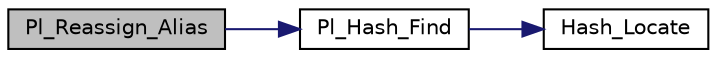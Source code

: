 digraph "Pl_Reassign_Alias"
{
  edge [fontname="Helvetica",fontsize="10",labelfontname="Helvetica",labelfontsize="10"];
  node [fontname="Helvetica",fontsize="10",shape=record];
  rankdir="LR";
  Node1 [label="Pl_Reassign_Alias",height=0.2,width=0.4,color="black", fillcolor="grey75", style="filled", fontcolor="black"];
  Node1 -> Node2 [color="midnightblue",fontsize="10",style="solid",fontname="Helvetica"];
  Node2 [label="Pl_Hash_Find",height=0.2,width=0.4,color="black", fillcolor="white", style="filled",URL="$hash_8c.html#aec674b585bde3301a8a850dd742cc243"];
  Node2 -> Node3 [color="midnightblue",fontsize="10",style="solid",fontname="Helvetica"];
  Node3 [label="Hash_Locate",height=0.2,width=0.4,color="black", fillcolor="white", style="filled",URL="$hash_8c.html#a12948099c13cb849ed3575849492ac33"];
}
